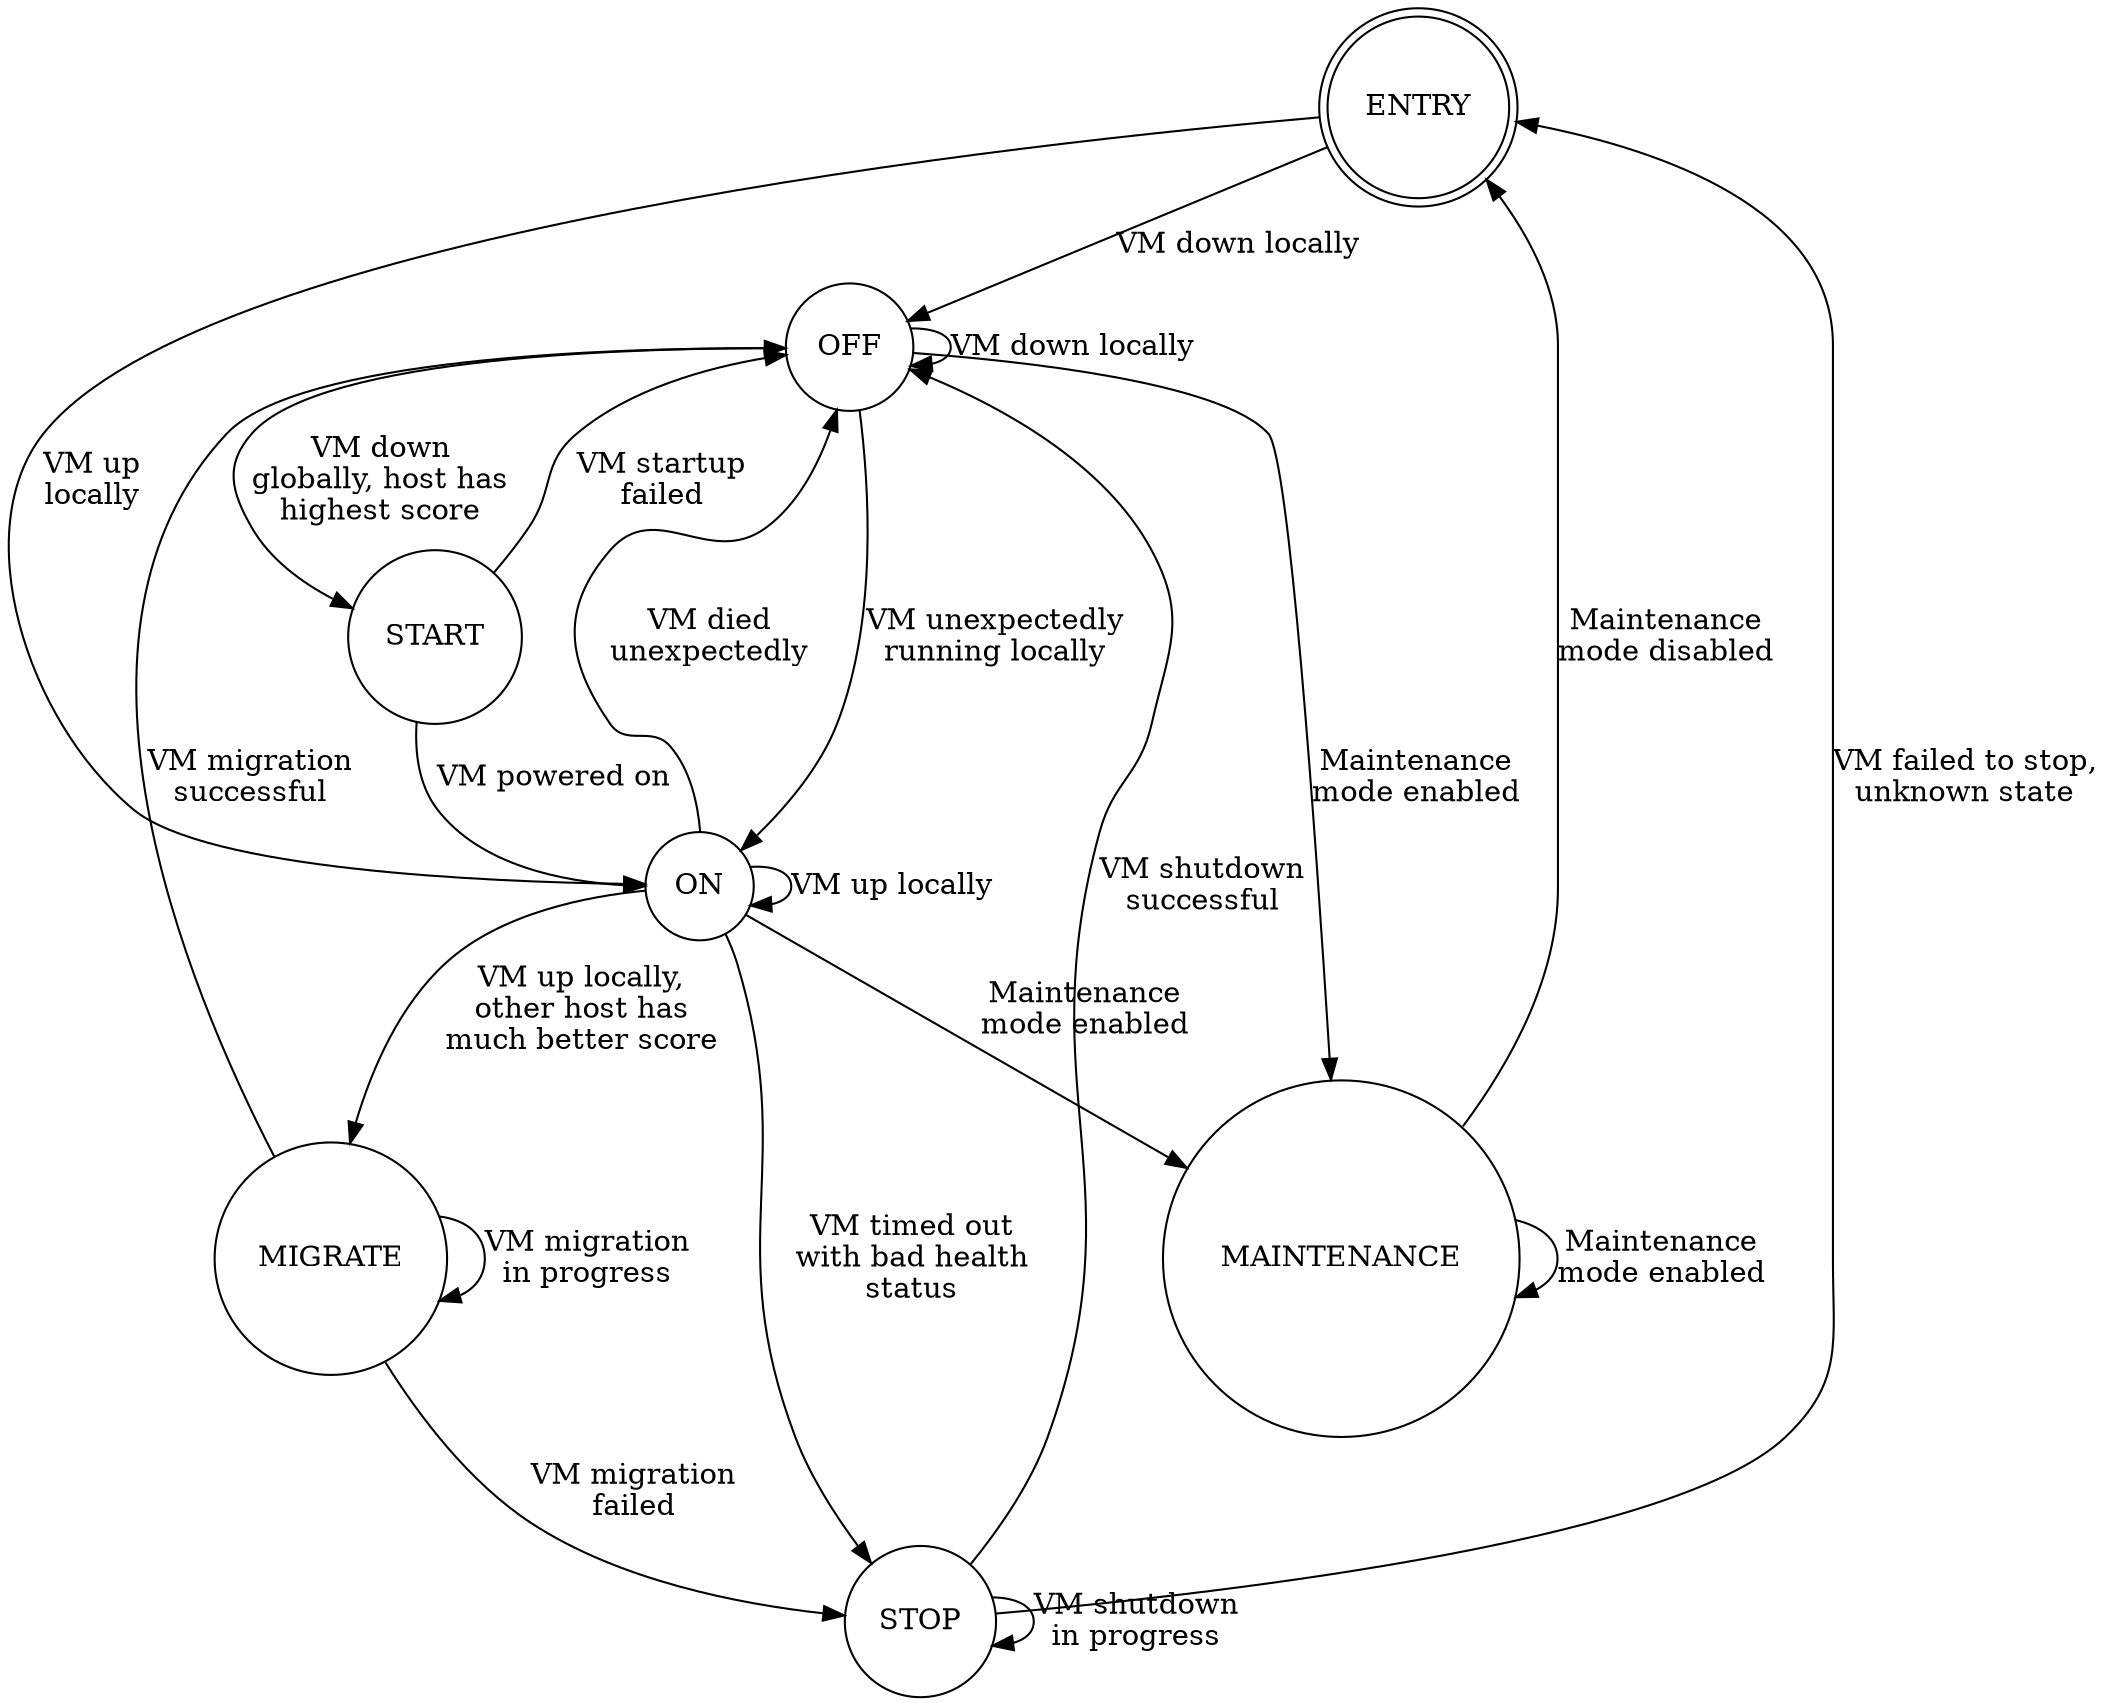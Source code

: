 /**
 * This file contains the source for a graphviz FSM diagram of the HA agent
 * state machine.  To create an image, fsm.png in this case, run the following:
 *
 *   dot agent-fsm.gv -Tpng -o fsm.png
 *
 * A copy of the latest diagram should be available at:
 *
 *   http://www.ovirt.org/Features/Self_Hosted_Engine#Agent_State_Diagram
 */

digraph finite_state_machine {
    ranksep = 0.3;
    node [shape = doublecircle]; ENTRY;
    node [shape = circle]; OFF START ON STOP MIGRATE;

    ENTRY -> OFF [ label = "VM down locally" ];
    ENTRY -> ON [ label = "VM up  \nlocally  " ];

    OFF -> OFF [ label = "VM down locally" ];
    OFF -> ON [ label = "VM unexpectedly  \nrunning locally  " ];
    OFF -> START [ label = "VM down  \nglobally, host has  \nhighest score  " ];
    OFF -> MAINTENANCE [ label = "Maintenance\nmode enabled" ];

    START -> OFF [ label = "VM startup  \nfailed  " ];
    START -> ON [ label = "VM powered on" ];

    ON -> ON [ label = "VM up locally" ];
    ON -> OFF [ label = "VM died  \nunexpectedly  " ];
    ON -> MIGRATE [ label = "VM up locally,  \nother host has  \nmuch better score  " ];
    ON -> STOP [ label = "VM timed out  \nwith bad health  \nstatus  " ];
    ON -> MAINTENANCE [ label = "Maintenance\nmode enabled" ];

    STOP -> STOP [ label = "VM shutdown\nin progress" ];
    STOP -> OFF [ label = "VM shutdown\nsuccessful" ];
    STOP -> ENTRY [ label = "VM failed to stop,\nunknown state" ];

    MIGRATE -> MIGRATE [ label = "VM migration\nin progress" ];
    MIGRATE -> OFF [ label = "VM migration\nsuccessful" ];
    MIGRATE -> STOP [ label = "VM migration\nfailed" ];

    MAINTENANCE -> MAINTENANCE [ label = "Maintenance\nmode enabled" ];
    MAINTENANCE -> ENTRY [ label = "Maintenance\nmode disabled" ];
}
